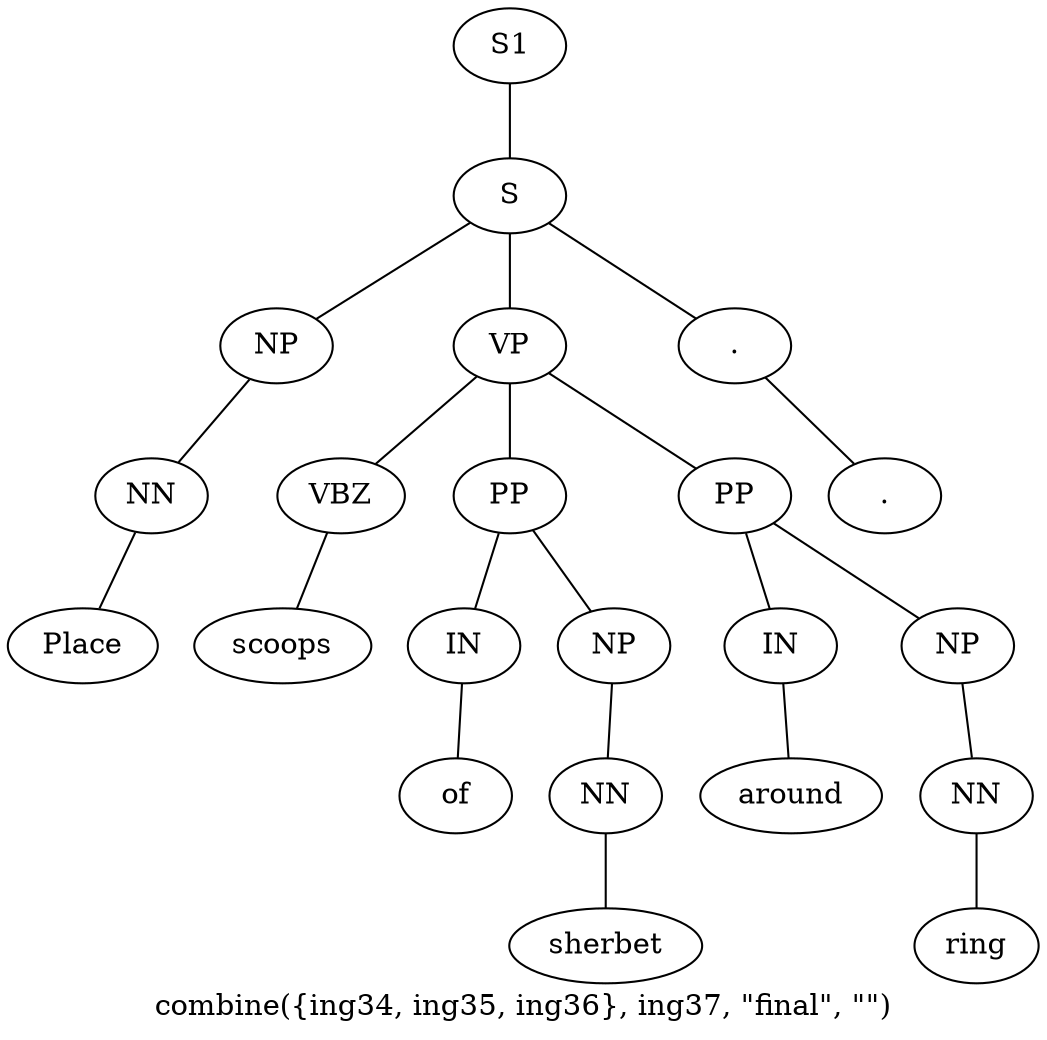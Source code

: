 graph SyntaxGraph {
	label = "combine({ing34, ing35, ing36}, ing37, \"final\", \"\")";
	Node0 [label="S1"];
	Node1 [label="S"];
	Node2 [label="NP"];
	Node3 [label="NN"];
	Node4 [label="Place"];
	Node5 [label="VP"];
	Node6 [label="VBZ"];
	Node7 [label="scoops"];
	Node8 [label="PP"];
	Node9 [label="IN"];
	Node10 [label="of"];
	Node11 [label="NP"];
	Node12 [label="NN"];
	Node13 [label="sherbet"];
	Node14 [label="PP"];
	Node15 [label="IN"];
	Node16 [label="around"];
	Node17 [label="NP"];
	Node18 [label="NN"];
	Node19 [label="ring"];
	Node20 [label="."];
	Node21 [label="."];

	Node0 -- Node1;
	Node1 -- Node2;
	Node1 -- Node5;
	Node1 -- Node20;
	Node2 -- Node3;
	Node3 -- Node4;
	Node5 -- Node6;
	Node5 -- Node8;
	Node5 -- Node14;
	Node6 -- Node7;
	Node8 -- Node9;
	Node8 -- Node11;
	Node9 -- Node10;
	Node11 -- Node12;
	Node12 -- Node13;
	Node14 -- Node15;
	Node14 -- Node17;
	Node15 -- Node16;
	Node17 -- Node18;
	Node18 -- Node19;
	Node20 -- Node21;
}